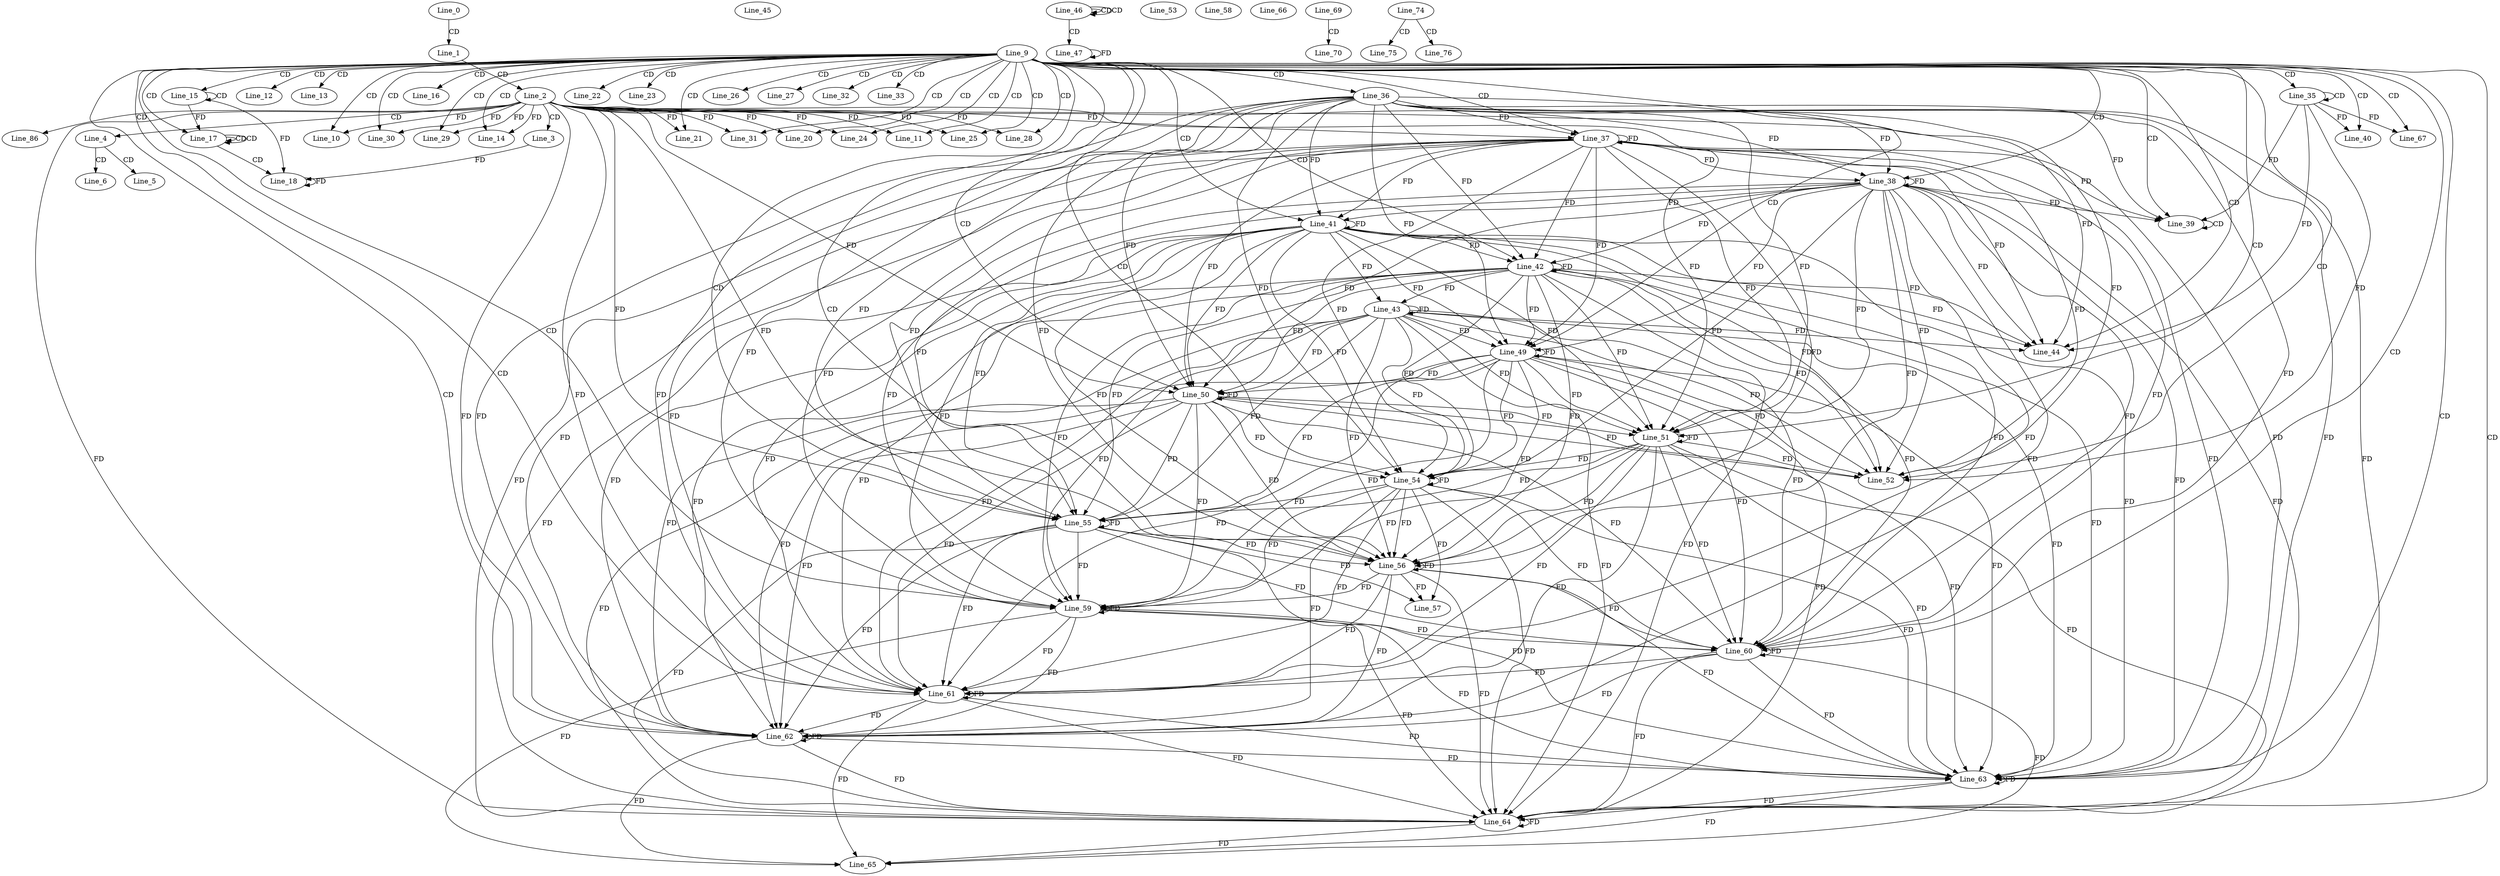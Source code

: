 digraph G {
  Line_0;
  Line_1;
  Line_2;
  Line_3;
  Line_4;
  Line_5;
  Line_6;
  Line_9;
  Line_10;
  Line_11;
  Line_12;
  Line_13;
  Line_14;
  Line_15;
  Line_15;
  Line_16;
  Line_17;
  Line_17;
  Line_18;
  Line_18;
  Line_20;
  Line_21;
  Line_22;
  Line_23;
  Line_24;
  Line_25;
  Line_26;
  Line_27;
  Line_28;
  Line_29;
  Line_30;
  Line_31;
  Line_32;
  Line_33;
  Line_35;
  Line_35;
  Line_36;
  Line_37;
  Line_38;
  Line_39;
  Line_39;
  Line_40;
  Line_41;
  Line_42;
  Line_43;
  Line_44;
  Line_45;
  Line_46;
  Line_46;
  Line_47;
  Line_47;
  Line_49;
  Line_50;
  Line_51;
  Line_52;
  Line_53;
  Line_54;
  Line_55;
  Line_56;
  Line_57;
  Line_58;
  Line_59;
  Line_60;
  Line_61;
  Line_62;
  Line_63;
  Line_64;
  Line_65;
  Line_66;
  Line_67;
  Line_69;
  Line_70;
  Line_74;
  Line_75;
  Line_76;
  Line_86;
  Line_0 -> Line_1 [ label="CD" ];
  Line_1 -> Line_2 [ label="CD" ];
  Line_2 -> Line_3 [ label="CD" ];
  Line_2 -> Line_4 [ label="CD" ];
  Line_4 -> Line_5 [ label="CD" ];
  Line_4 -> Line_6 [ label="CD" ];
  Line_9 -> Line_10 [ label="CD" ];
  Line_2 -> Line_10 [ label="FD" ];
  Line_9 -> Line_11 [ label="CD" ];
  Line_2 -> Line_11 [ label="FD" ];
  Line_9 -> Line_12 [ label="CD" ];
  Line_9 -> Line_13 [ label="CD" ];
  Line_9 -> Line_14 [ label="CD" ];
  Line_2 -> Line_14 [ label="FD" ];
  Line_9 -> Line_15 [ label="CD" ];
  Line_15 -> Line_15 [ label="CD" ];
  Line_9 -> Line_16 [ label="CD" ];
  Line_9 -> Line_17 [ label="CD" ];
  Line_17 -> Line_17 [ label="CD" ];
  Line_17 -> Line_17 [ label="CD" ];
  Line_15 -> Line_17 [ label="FD" ];
  Line_17 -> Line_18 [ label="CD" ];
  Line_18 -> Line_18 [ label="FD" ];
  Line_3 -> Line_18 [ label="FD" ];
  Line_15 -> Line_18 [ label="FD" ];
  Line_9 -> Line_20 [ label="CD" ];
  Line_2 -> Line_20 [ label="FD" ];
  Line_9 -> Line_21 [ label="CD" ];
  Line_2 -> Line_21 [ label="FD" ];
  Line_9 -> Line_22 [ label="CD" ];
  Line_9 -> Line_23 [ label="CD" ];
  Line_9 -> Line_24 [ label="CD" ];
  Line_2 -> Line_24 [ label="FD" ];
  Line_9 -> Line_25 [ label="CD" ];
  Line_2 -> Line_25 [ label="FD" ];
  Line_9 -> Line_26 [ label="CD" ];
  Line_9 -> Line_27 [ label="CD" ];
  Line_9 -> Line_28 [ label="CD" ];
  Line_2 -> Line_28 [ label="FD" ];
  Line_9 -> Line_29 [ label="CD" ];
  Line_2 -> Line_29 [ label="FD" ];
  Line_9 -> Line_30 [ label="CD" ];
  Line_2 -> Line_30 [ label="FD" ];
  Line_9 -> Line_31 [ label="CD" ];
  Line_2 -> Line_31 [ label="FD" ];
  Line_9 -> Line_32 [ label="CD" ];
  Line_9 -> Line_33 [ label="CD" ];
  Line_9 -> Line_35 [ label="CD" ];
  Line_35 -> Line_35 [ label="CD" ];
  Line_9 -> Line_36 [ label="CD" ];
  Line_9 -> Line_37 [ label="CD" ];
  Line_36 -> Line_37 [ label="FD" ];
  Line_37 -> Line_37 [ label="FD" ];
  Line_2 -> Line_37 [ label="FD" ];
  Line_9 -> Line_38 [ label="CD" ];
  Line_36 -> Line_38 [ label="FD" ];
  Line_37 -> Line_38 [ label="FD" ];
  Line_38 -> Line_38 [ label="FD" ];
  Line_2 -> Line_38 [ label="FD" ];
  Line_9 -> Line_39 [ label="CD" ];
  Line_39 -> Line_39 [ label="CD" ];
  Line_35 -> Line_39 [ label="FD" ];
  Line_36 -> Line_39 [ label="FD" ];
  Line_37 -> Line_39 [ label="FD" ];
  Line_38 -> Line_39 [ label="FD" ];
  Line_9 -> Line_40 [ label="CD" ];
  Line_35 -> Line_40 [ label="FD" ];
  Line_9 -> Line_41 [ label="CD" ];
  Line_36 -> Line_41 [ label="FD" ];
  Line_37 -> Line_41 [ label="FD" ];
  Line_38 -> Line_41 [ label="FD" ];
  Line_41 -> Line_41 [ label="FD" ];
  Line_9 -> Line_42 [ label="CD" ];
  Line_36 -> Line_42 [ label="FD" ];
  Line_37 -> Line_42 [ label="FD" ];
  Line_38 -> Line_42 [ label="FD" ];
  Line_41 -> Line_42 [ label="FD" ];
  Line_42 -> Line_42 [ label="FD" ];
  Line_41 -> Line_43 [ label="FD" ];
  Line_42 -> Line_43 [ label="FD" ];
  Line_43 -> Line_43 [ label="FD" ];
  Line_9 -> Line_44 [ label="CD" ];
  Line_35 -> Line_44 [ label="FD" ];
  Line_36 -> Line_44 [ label="FD" ];
  Line_37 -> Line_44 [ label="FD" ];
  Line_38 -> Line_44 [ label="FD" ];
  Line_41 -> Line_44 [ label="FD" ];
  Line_42 -> Line_44 [ label="FD" ];
  Line_43 -> Line_44 [ label="FD" ];
  Line_46 -> Line_46 [ label="CD" ];
  Line_46 -> Line_46 [ label="CD" ];
  Line_46 -> Line_47 [ label="CD" ];
  Line_47 -> Line_47 [ label="FD" ];
  Line_9 -> Line_49 [ label="CD" ];
  Line_36 -> Line_49 [ label="FD" ];
  Line_37 -> Line_49 [ label="FD" ];
  Line_38 -> Line_49 [ label="FD" ];
  Line_41 -> Line_49 [ label="FD" ];
  Line_42 -> Line_49 [ label="FD" ];
  Line_43 -> Line_49 [ label="FD" ];
  Line_49 -> Line_49 [ label="FD" ];
  Line_9 -> Line_50 [ label="CD" ];
  Line_36 -> Line_50 [ label="FD" ];
  Line_37 -> Line_50 [ label="FD" ];
  Line_38 -> Line_50 [ label="FD" ];
  Line_41 -> Line_50 [ label="FD" ];
  Line_42 -> Line_50 [ label="FD" ];
  Line_43 -> Line_50 [ label="FD" ];
  Line_49 -> Line_50 [ label="FD" ];
  Line_50 -> Line_50 [ label="FD" ];
  Line_2 -> Line_50 [ label="FD" ];
  Line_9 -> Line_51 [ label="CD" ];
  Line_36 -> Line_51 [ label="FD" ];
  Line_37 -> Line_51 [ label="FD" ];
  Line_38 -> Line_51 [ label="FD" ];
  Line_41 -> Line_51 [ label="FD" ];
  Line_42 -> Line_51 [ label="FD" ];
  Line_43 -> Line_51 [ label="FD" ];
  Line_49 -> Line_51 [ label="FD" ];
  Line_50 -> Line_51 [ label="FD" ];
  Line_51 -> Line_51 [ label="FD" ];
  Line_2 -> Line_51 [ label="FD" ];
  Line_9 -> Line_52 [ label="CD" ];
  Line_35 -> Line_52 [ label="FD" ];
  Line_36 -> Line_52 [ label="FD" ];
  Line_37 -> Line_52 [ label="FD" ];
  Line_38 -> Line_52 [ label="FD" ];
  Line_41 -> Line_52 [ label="FD" ];
  Line_42 -> Line_52 [ label="FD" ];
  Line_43 -> Line_52 [ label="FD" ];
  Line_49 -> Line_52 [ label="FD" ];
  Line_50 -> Line_52 [ label="FD" ];
  Line_51 -> Line_52 [ label="FD" ];
  Line_9 -> Line_54 [ label="CD" ];
  Line_36 -> Line_54 [ label="FD" ];
  Line_37 -> Line_54 [ label="FD" ];
  Line_38 -> Line_54 [ label="FD" ];
  Line_41 -> Line_54 [ label="FD" ];
  Line_42 -> Line_54 [ label="FD" ];
  Line_43 -> Line_54 [ label="FD" ];
  Line_49 -> Line_54 [ label="FD" ];
  Line_50 -> Line_54 [ label="FD" ];
  Line_51 -> Line_54 [ label="FD" ];
  Line_54 -> Line_54 [ label="FD" ];
  Line_9 -> Line_55 [ label="CD" ];
  Line_36 -> Line_55 [ label="FD" ];
  Line_37 -> Line_55 [ label="FD" ];
  Line_38 -> Line_55 [ label="FD" ];
  Line_41 -> Line_55 [ label="FD" ];
  Line_42 -> Line_55 [ label="FD" ];
  Line_43 -> Line_55 [ label="FD" ];
  Line_49 -> Line_55 [ label="FD" ];
  Line_50 -> Line_55 [ label="FD" ];
  Line_51 -> Line_55 [ label="FD" ];
  Line_54 -> Line_55 [ label="FD" ];
  Line_55 -> Line_55 [ label="FD" ];
  Line_2 -> Line_55 [ label="FD" ];
  Line_9 -> Line_56 [ label="CD" ];
  Line_36 -> Line_56 [ label="FD" ];
  Line_37 -> Line_56 [ label="FD" ];
  Line_38 -> Line_56 [ label="FD" ];
  Line_41 -> Line_56 [ label="FD" ];
  Line_42 -> Line_56 [ label="FD" ];
  Line_43 -> Line_56 [ label="FD" ];
  Line_49 -> Line_56 [ label="FD" ];
  Line_50 -> Line_56 [ label="FD" ];
  Line_51 -> Line_56 [ label="FD" ];
  Line_54 -> Line_56 [ label="FD" ];
  Line_55 -> Line_56 [ label="FD" ];
  Line_56 -> Line_56 [ label="FD" ];
  Line_2 -> Line_56 [ label="FD" ];
  Line_54 -> Line_57 [ label="FD" ];
  Line_55 -> Line_57 [ label="FD" ];
  Line_56 -> Line_57 [ label="FD" ];
  Line_9 -> Line_59 [ label="CD" ];
  Line_36 -> Line_59 [ label="FD" ];
  Line_37 -> Line_59 [ label="FD" ];
  Line_38 -> Line_59 [ label="FD" ];
  Line_41 -> Line_59 [ label="FD" ];
  Line_42 -> Line_59 [ label="FD" ];
  Line_43 -> Line_59 [ label="FD" ];
  Line_49 -> Line_59 [ label="FD" ];
  Line_50 -> Line_59 [ label="FD" ];
  Line_51 -> Line_59 [ label="FD" ];
  Line_54 -> Line_59 [ label="FD" ];
  Line_55 -> Line_59 [ label="FD" ];
  Line_56 -> Line_59 [ label="FD" ];
  Line_59 -> Line_59 [ label="FD" ];
  Line_9 -> Line_60 [ label="CD" ];
  Line_36 -> Line_60 [ label="FD" ];
  Line_37 -> Line_60 [ label="FD" ];
  Line_38 -> Line_60 [ label="FD" ];
  Line_41 -> Line_60 [ label="FD" ];
  Line_42 -> Line_60 [ label="FD" ];
  Line_43 -> Line_60 [ label="FD" ];
  Line_49 -> Line_60 [ label="FD" ];
  Line_50 -> Line_60 [ label="FD" ];
  Line_51 -> Line_60 [ label="FD" ];
  Line_54 -> Line_60 [ label="FD" ];
  Line_55 -> Line_60 [ label="FD" ];
  Line_56 -> Line_60 [ label="FD" ];
  Line_59 -> Line_60 [ label="FD" ];
  Line_60 -> Line_60 [ label="FD" ];
  Line_9 -> Line_61 [ label="CD" ];
  Line_36 -> Line_61 [ label="FD" ];
  Line_37 -> Line_61 [ label="FD" ];
  Line_38 -> Line_61 [ label="FD" ];
  Line_41 -> Line_61 [ label="FD" ];
  Line_42 -> Line_61 [ label="FD" ];
  Line_43 -> Line_61 [ label="FD" ];
  Line_49 -> Line_61 [ label="FD" ];
  Line_50 -> Line_61 [ label="FD" ];
  Line_51 -> Line_61 [ label="FD" ];
  Line_54 -> Line_61 [ label="FD" ];
  Line_55 -> Line_61 [ label="FD" ];
  Line_56 -> Line_61 [ label="FD" ];
  Line_59 -> Line_61 [ label="FD" ];
  Line_60 -> Line_61 [ label="FD" ];
  Line_61 -> Line_61 [ label="FD" ];
  Line_2 -> Line_61 [ label="FD" ];
  Line_9 -> Line_62 [ label="CD" ];
  Line_36 -> Line_62 [ label="FD" ];
  Line_37 -> Line_62 [ label="FD" ];
  Line_38 -> Line_62 [ label="FD" ];
  Line_41 -> Line_62 [ label="FD" ];
  Line_42 -> Line_62 [ label="FD" ];
  Line_43 -> Line_62 [ label="FD" ];
  Line_49 -> Line_62 [ label="FD" ];
  Line_50 -> Line_62 [ label="FD" ];
  Line_51 -> Line_62 [ label="FD" ];
  Line_54 -> Line_62 [ label="FD" ];
  Line_55 -> Line_62 [ label="FD" ];
  Line_56 -> Line_62 [ label="FD" ];
  Line_59 -> Line_62 [ label="FD" ];
  Line_60 -> Line_62 [ label="FD" ];
  Line_61 -> Line_62 [ label="FD" ];
  Line_62 -> Line_62 [ label="FD" ];
  Line_2 -> Line_62 [ label="FD" ];
  Line_9 -> Line_63 [ label="CD" ];
  Line_36 -> Line_63 [ label="FD" ];
  Line_37 -> Line_63 [ label="FD" ];
  Line_38 -> Line_63 [ label="FD" ];
  Line_41 -> Line_63 [ label="FD" ];
  Line_42 -> Line_63 [ label="FD" ];
  Line_43 -> Line_63 [ label="FD" ];
  Line_49 -> Line_63 [ label="FD" ];
  Line_50 -> Line_63 [ label="FD" ];
  Line_51 -> Line_63 [ label="FD" ];
  Line_54 -> Line_63 [ label="FD" ];
  Line_55 -> Line_63 [ label="FD" ];
  Line_56 -> Line_63 [ label="FD" ];
  Line_59 -> Line_63 [ label="FD" ];
  Line_60 -> Line_63 [ label="FD" ];
  Line_61 -> Line_63 [ label="FD" ];
  Line_62 -> Line_63 [ label="FD" ];
  Line_63 -> Line_63 [ label="FD" ];
  Line_2 -> Line_63 [ label="FD" ];
  Line_9 -> Line_64 [ label="CD" ];
  Line_36 -> Line_64 [ label="FD" ];
  Line_37 -> Line_64 [ label="FD" ];
  Line_38 -> Line_64 [ label="FD" ];
  Line_41 -> Line_64 [ label="FD" ];
  Line_42 -> Line_64 [ label="FD" ];
  Line_43 -> Line_64 [ label="FD" ];
  Line_49 -> Line_64 [ label="FD" ];
  Line_50 -> Line_64 [ label="FD" ];
  Line_51 -> Line_64 [ label="FD" ];
  Line_54 -> Line_64 [ label="FD" ];
  Line_55 -> Line_64 [ label="FD" ];
  Line_56 -> Line_64 [ label="FD" ];
  Line_59 -> Line_64 [ label="FD" ];
  Line_60 -> Line_64 [ label="FD" ];
  Line_61 -> Line_64 [ label="FD" ];
  Line_62 -> Line_64 [ label="FD" ];
  Line_63 -> Line_64 [ label="FD" ];
  Line_64 -> Line_64 [ label="FD" ];
  Line_2 -> Line_64 [ label="FD" ];
  Line_59 -> Line_65 [ label="FD" ];
  Line_60 -> Line_65 [ label="FD" ];
  Line_61 -> Line_65 [ label="FD" ];
  Line_62 -> Line_65 [ label="FD" ];
  Line_63 -> Line_65 [ label="FD" ];
  Line_64 -> Line_65 [ label="FD" ];
  Line_9 -> Line_67 [ label="CD" ];
  Line_35 -> Line_67 [ label="FD" ];
  Line_69 -> Line_70 [ label="CD" ];
  Line_74 -> Line_75 [ label="CD" ];
  Line_74 -> Line_76 [ label="CD" ];
  Line_2 -> Line_86 [ label="CD" ];
}
